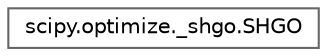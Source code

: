 digraph "Graphical Class Hierarchy"
{
 // LATEX_PDF_SIZE
  bgcolor="transparent";
  edge [fontname=Helvetica,fontsize=10,labelfontname=Helvetica,labelfontsize=10];
  node [fontname=Helvetica,fontsize=10,shape=box,height=0.2,width=0.4];
  rankdir="LR";
  Node0 [id="Node000000",label="scipy.optimize._shgo.SHGO",height=0.2,width=0.4,color="grey40", fillcolor="white", style="filled",URL="$d2/dc5/classscipy_1_1optimize_1_1__shgo_1_1SHGO.html",tooltip=" "];
}
